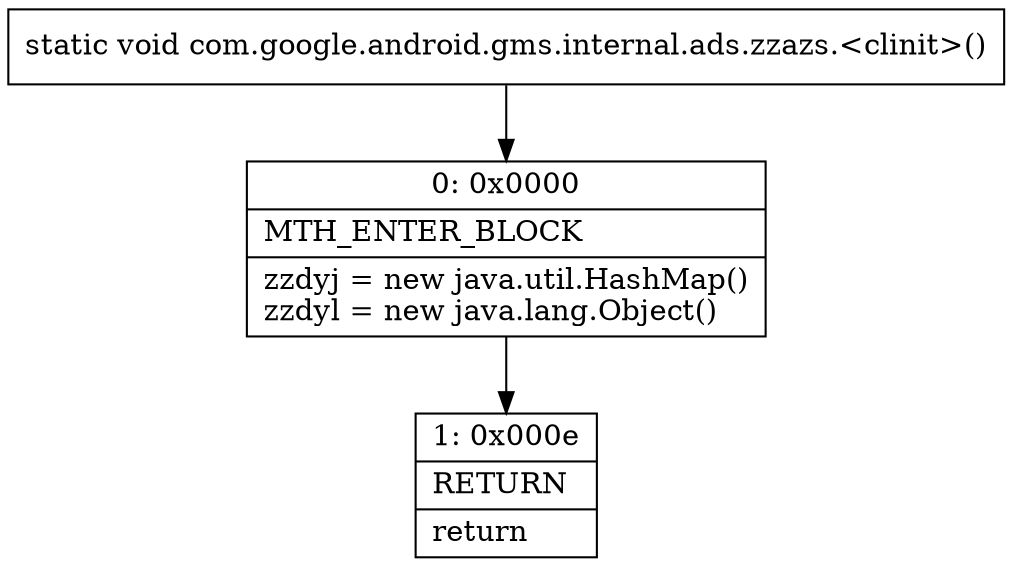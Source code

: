 digraph "CFG forcom.google.android.gms.internal.ads.zzazs.\<clinit\>()V" {
Node_0 [shape=record,label="{0\:\ 0x0000|MTH_ENTER_BLOCK\l|zzdyj = new java.util.HashMap()\lzzdyl = new java.lang.Object()\l}"];
Node_1 [shape=record,label="{1\:\ 0x000e|RETURN\l|return\l}"];
MethodNode[shape=record,label="{static void com.google.android.gms.internal.ads.zzazs.\<clinit\>() }"];
MethodNode -> Node_0;
Node_0 -> Node_1;
}

